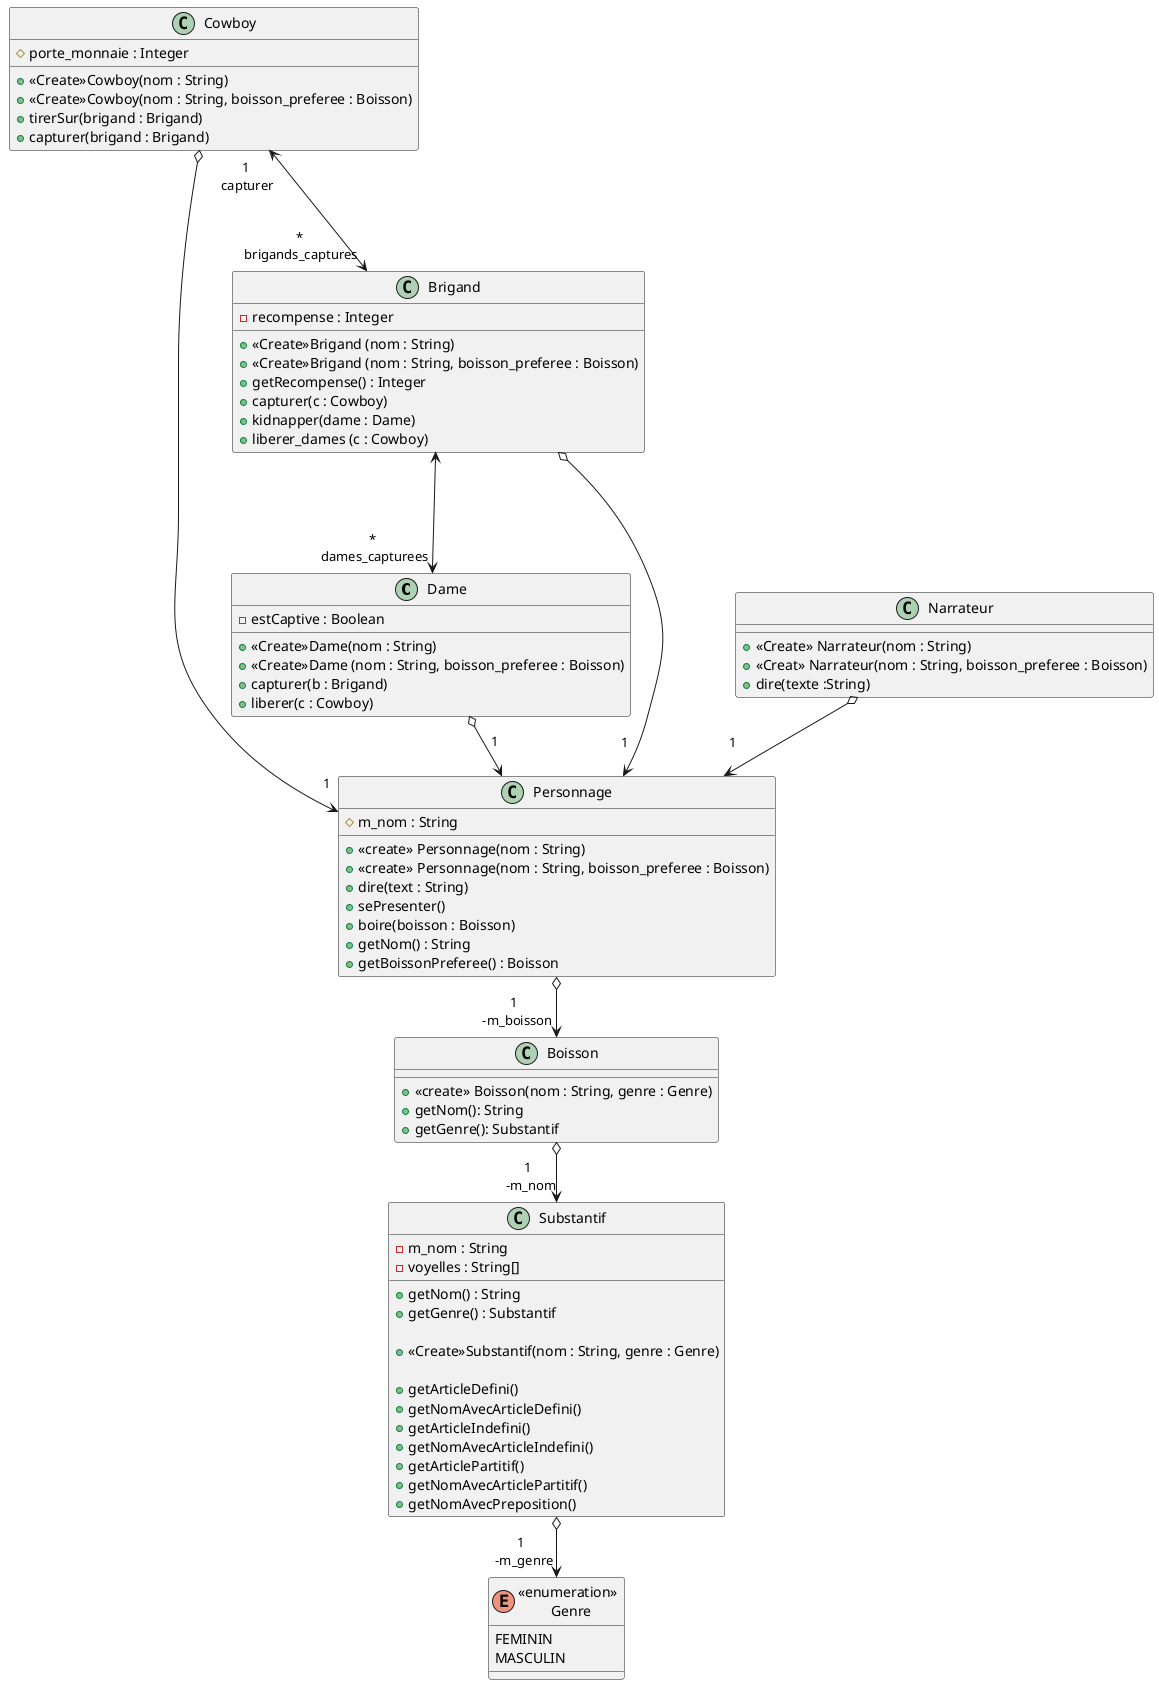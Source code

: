 @startuml

Dame o--> "1\n" Personnage
Cowboy o--> "1\n" Personnage
Brigand o--> "1\n" Personnage
Narrateur o--> "1\n" Personnage
Personnage o-->"1 \n -m_boisson" Boisson
Boisson o-->"1 \n -m_nom" Substantif
Substantif o-->"1 \n -m_genre" "«enumeration» \n Genre"
'Dame <---> Cowboy
Cowboy "1\n capturer"<---> "*\n brigands_captures" Brigand
Brigand <---> "*\n dames_capturees"Dame

enum "«enumeration» \n Genre" {
FEMININ
MASCULIN
}

class Substantif {

    - m_nom : String
    '- m_genre : Genre
    - voyelles : String[]
    + getNom() : String
    + getGenre() : Substantif

    + «Create»Substantif(nom : String, genre : Genre)

    + getArticleDefini()
    + getNomAvecArticleDefini()
    + getArticleIndefini()
    + getNomAvecArticleIndefini()
    + getArticlePartitif()
    + getNomAvecArticlePartitif()
    + getNomAvecPreposition()

}

class Boisson {
    '- m_nom : Substantif

    + «create» Boisson(nom : String, genre : Genre)
    + getNom(): String
    + getGenre(): Substantif
}
class Personnage {
    # m_nom : String
    '- m_boisson : Boisson

    + «create» Personnage(nom : String)
    + «create» Personnage(nom : String, boisson_preferee : Boisson)
    + dire(text : String)
    + sePresenter()
    + boire(boisson : Boisson)
    + getNom() : String
    + getBoissonPreferee() : Boisson
}

class Cowboy{
    # porte_monnaie : Integer
    + «Create»Cowboy(nom : String)
    + «Create»Cowboy(nom : String, boisson_preferee : Boisson)
    + tirerSur(brigand : Brigand)
    + capturer(brigand : Brigand)

}
class Dame{
    - estCaptive : Boolean
    + «Create»Dame(nom : String)
    + «Create»Dame (nom : String, boisson_preferee : Boisson)
    + capturer(b : Brigand)
    + liberer(c : Cowboy)
}
class Brigand{
    - recompense : Integer
    + «Create»Brigand (nom : String)
    + «Create»Brigand (nom : String, boisson_preferee : Boisson)
    + getRecompense() : Integer
    + capturer(c : Cowboy)
    + kidnapper(dame : Dame)
    + liberer_dames (c : Cowboy)
}
class Narrateur{
    + «Create» Narrateur(nom : String)
    + «Creat» Narrateur(nom : String, boisson_preferee : Boisson)
    + dire(texte :String)
}

@enduml